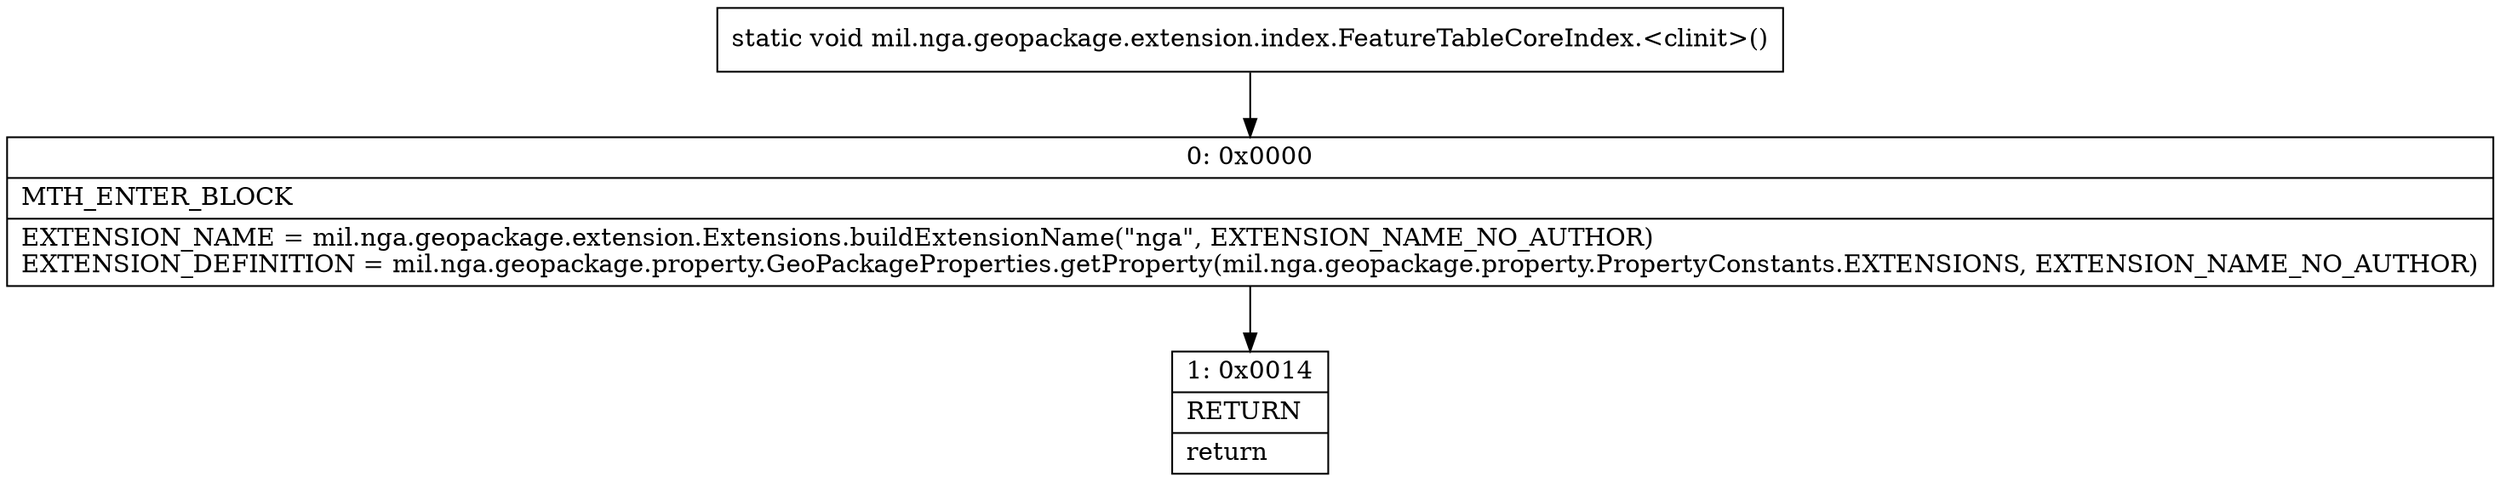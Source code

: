 digraph "CFG formil.nga.geopackage.extension.index.FeatureTableCoreIndex.\<clinit\>()V" {
Node_0 [shape=record,label="{0\:\ 0x0000|MTH_ENTER_BLOCK\l|EXTENSION_NAME = mil.nga.geopackage.extension.Extensions.buildExtensionName(\"nga\", EXTENSION_NAME_NO_AUTHOR)\lEXTENSION_DEFINITION = mil.nga.geopackage.property.GeoPackageProperties.getProperty(mil.nga.geopackage.property.PropertyConstants.EXTENSIONS, EXTENSION_NAME_NO_AUTHOR)\l}"];
Node_1 [shape=record,label="{1\:\ 0x0014|RETURN\l|return\l}"];
MethodNode[shape=record,label="{static void mil.nga.geopackage.extension.index.FeatureTableCoreIndex.\<clinit\>() }"];
MethodNode -> Node_0;
Node_0 -> Node_1;
}

